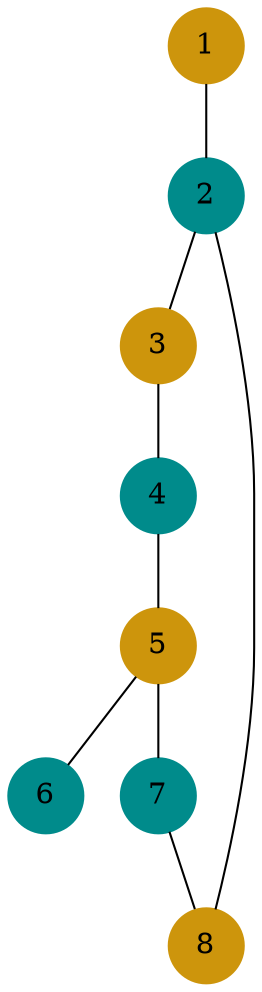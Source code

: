 graph G {
1 [shape=circle, style=filled, color= darkgoldenrod3];
1 -- 2;
2 [shape=circle, style=filled, color= cyan4];
2 -- 3;
2 -- 8;
3 [shape=circle, style=filled, color= darkgoldenrod3];
3 -- 4;
4 [shape=circle, style=filled, color= cyan4];
4 -- 5;
5 [shape=circle, style=filled, color= darkgoldenrod3];
5 -- 6;
5 -- 7;
6 [shape=circle, style=filled, color= cyan4];
7 [shape=circle, style=filled, color= cyan4];
7 -- 8;
8 [shape=circle, style=filled, color= darkgoldenrod3];
}